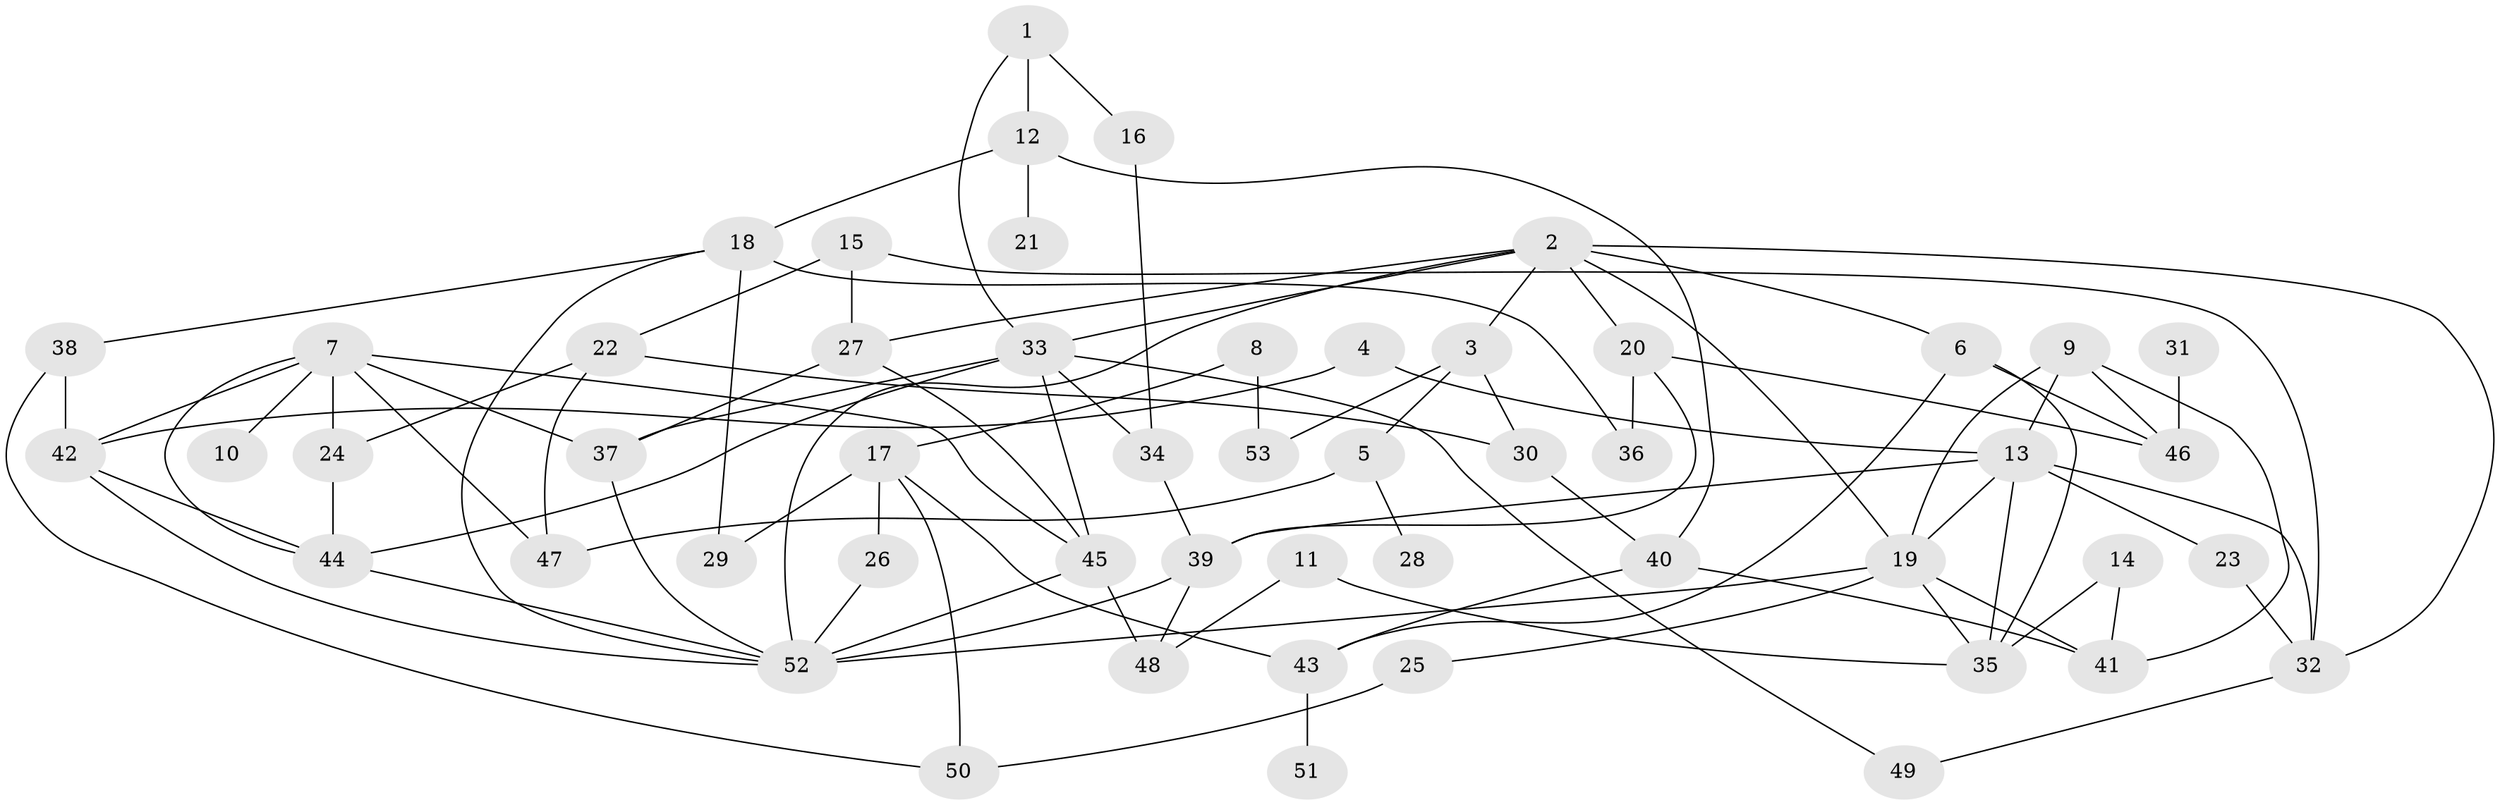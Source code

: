 // original degree distribution, {5: 0.08396946564885496, 3: 0.24427480916030533, 4: 0.10687022900763359, 9: 0.007633587786259542, 6: 0.007633587786259542, 1: 0.20610687022900764, 2: 0.32061068702290074, 7: 0.022900763358778626}
// Generated by graph-tools (version 1.1) at 2025/36/03/04/25 23:36:02]
// undirected, 53 vertices, 96 edges
graph export_dot {
  node [color=gray90,style=filled];
  1;
  2;
  3;
  4;
  5;
  6;
  7;
  8;
  9;
  10;
  11;
  12;
  13;
  14;
  15;
  16;
  17;
  18;
  19;
  20;
  21;
  22;
  23;
  24;
  25;
  26;
  27;
  28;
  29;
  30;
  31;
  32;
  33;
  34;
  35;
  36;
  37;
  38;
  39;
  40;
  41;
  42;
  43;
  44;
  45;
  46;
  47;
  48;
  49;
  50;
  51;
  52;
  53;
  1 -- 12 [weight=1.0];
  1 -- 16 [weight=1.0];
  1 -- 33 [weight=1.0];
  2 -- 3 [weight=1.0];
  2 -- 6 [weight=1.0];
  2 -- 19 [weight=1.0];
  2 -- 20 [weight=1.0];
  2 -- 27 [weight=1.0];
  2 -- 32 [weight=1.0];
  2 -- 33 [weight=1.0];
  2 -- 52 [weight=1.0];
  3 -- 5 [weight=1.0];
  3 -- 30 [weight=1.0];
  3 -- 53 [weight=1.0];
  4 -- 13 [weight=1.0];
  4 -- 42 [weight=1.0];
  5 -- 28 [weight=1.0];
  5 -- 47 [weight=1.0];
  6 -- 35 [weight=1.0];
  6 -- 43 [weight=2.0];
  6 -- 46 [weight=1.0];
  7 -- 10 [weight=1.0];
  7 -- 24 [weight=1.0];
  7 -- 37 [weight=1.0];
  7 -- 42 [weight=1.0];
  7 -- 44 [weight=1.0];
  7 -- 45 [weight=1.0];
  7 -- 47 [weight=1.0];
  8 -- 17 [weight=1.0];
  8 -- 53 [weight=1.0];
  9 -- 13 [weight=1.0];
  9 -- 19 [weight=1.0];
  9 -- 41 [weight=1.0];
  9 -- 46 [weight=1.0];
  11 -- 35 [weight=1.0];
  11 -- 48 [weight=1.0];
  12 -- 18 [weight=1.0];
  12 -- 21 [weight=1.0];
  12 -- 40 [weight=1.0];
  13 -- 19 [weight=1.0];
  13 -- 23 [weight=1.0];
  13 -- 32 [weight=1.0];
  13 -- 35 [weight=1.0];
  13 -- 39 [weight=1.0];
  14 -- 35 [weight=1.0];
  14 -- 41 [weight=1.0];
  15 -- 22 [weight=1.0];
  15 -- 27 [weight=1.0];
  15 -- 32 [weight=1.0];
  16 -- 34 [weight=1.0];
  17 -- 26 [weight=1.0];
  17 -- 29 [weight=1.0];
  17 -- 43 [weight=1.0];
  17 -- 50 [weight=1.0];
  18 -- 29 [weight=1.0];
  18 -- 36 [weight=1.0];
  18 -- 38 [weight=1.0];
  18 -- 52 [weight=1.0];
  19 -- 25 [weight=1.0];
  19 -- 35 [weight=1.0];
  19 -- 41 [weight=1.0];
  19 -- 52 [weight=1.0];
  20 -- 36 [weight=1.0];
  20 -- 39 [weight=1.0];
  20 -- 46 [weight=1.0];
  22 -- 24 [weight=1.0];
  22 -- 30 [weight=1.0];
  22 -- 47 [weight=1.0];
  23 -- 32 [weight=1.0];
  24 -- 44 [weight=1.0];
  25 -- 50 [weight=1.0];
  26 -- 52 [weight=1.0];
  27 -- 37 [weight=2.0];
  27 -- 45 [weight=1.0];
  30 -- 40 [weight=1.0];
  31 -- 46 [weight=1.0];
  32 -- 49 [weight=1.0];
  33 -- 34 [weight=1.0];
  33 -- 37 [weight=1.0];
  33 -- 44 [weight=1.0];
  33 -- 45 [weight=1.0];
  33 -- 49 [weight=1.0];
  34 -- 39 [weight=1.0];
  37 -- 52 [weight=1.0];
  38 -- 42 [weight=1.0];
  38 -- 50 [weight=1.0];
  39 -- 48 [weight=1.0];
  39 -- 52 [weight=1.0];
  40 -- 41 [weight=1.0];
  40 -- 43 [weight=1.0];
  42 -- 44 [weight=1.0];
  42 -- 52 [weight=1.0];
  43 -- 51 [weight=1.0];
  44 -- 52 [weight=1.0];
  45 -- 48 [weight=2.0];
  45 -- 52 [weight=1.0];
}

